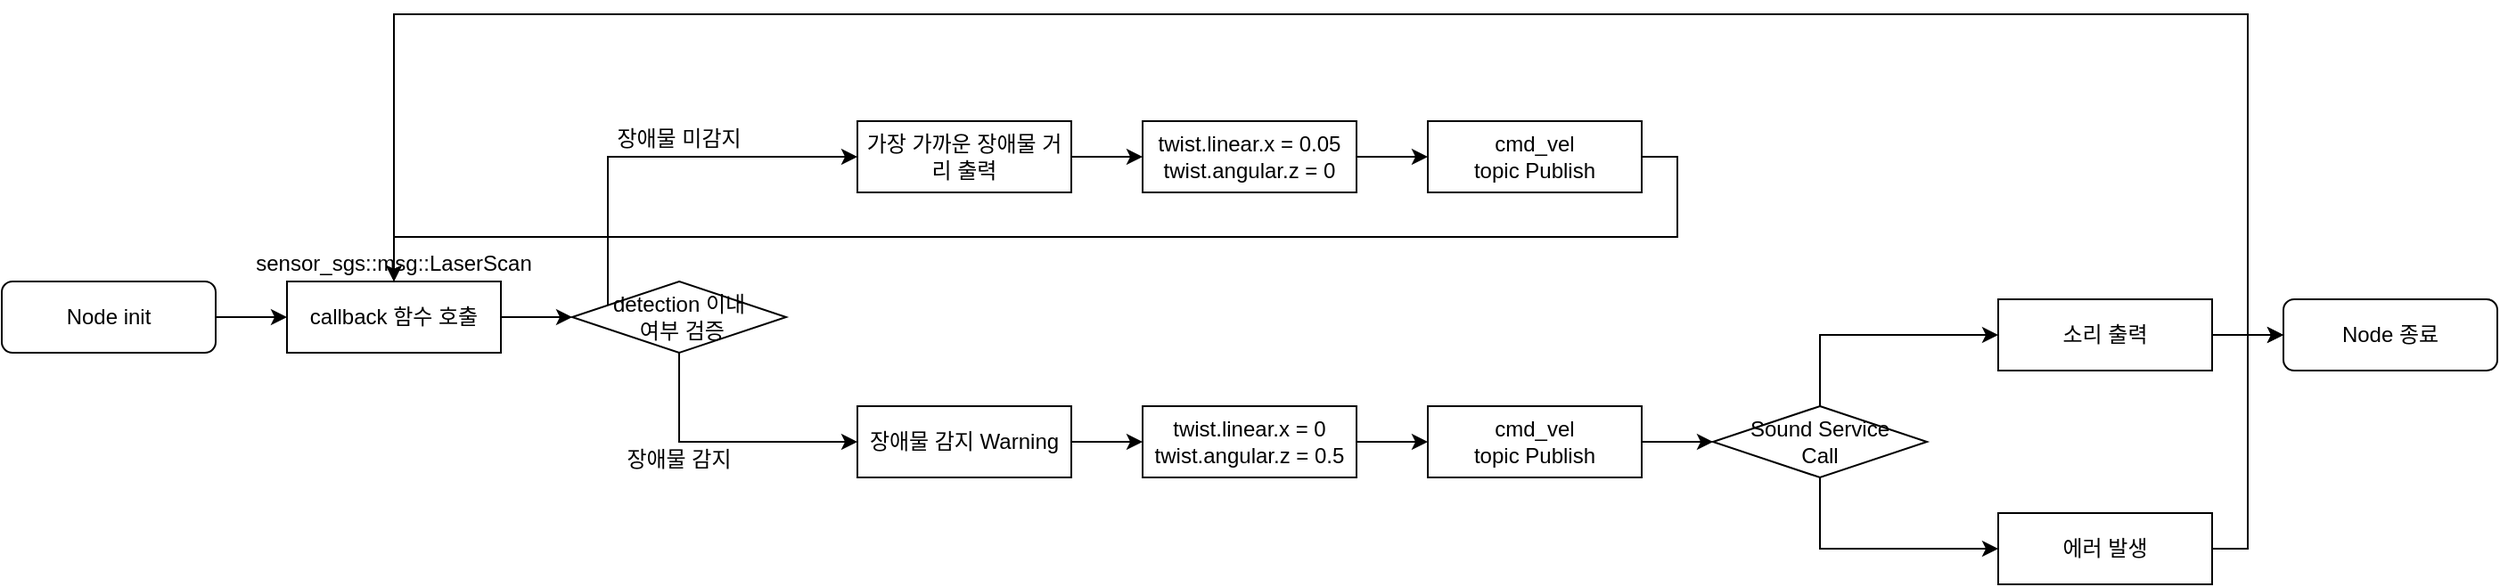 <mxfile version="14.8.1" type="github">
  <diagram id="7cdttQMz0yRj0_2BEPdo" name="Page-1">
    <mxGraphModel dx="1614" dy="894" grid="1" gridSize="10" guides="1" tooltips="1" connect="1" arrows="1" fold="1" page="1" pageScale="1" pageWidth="1169" pageHeight="827" math="0" shadow="0">
      <root>
        <mxCell id="0" />
        <mxCell id="1" parent="0" />
        <mxCell id="vLN712CM1D1ijUdAY7gM-2" value="Node init" style="rounded=1;whiteSpace=wrap;html=1;" vertex="1" parent="1">
          <mxGeometry x="10" y="300" width="120" height="40" as="geometry" />
        </mxCell>
        <mxCell id="vLN712CM1D1ijUdAY7gM-3" value="callback 함수 호출" style="rounded=0;whiteSpace=wrap;html=1;" vertex="1" parent="1">
          <mxGeometry x="170" y="300" width="120" height="40" as="geometry" />
        </mxCell>
        <mxCell id="vLN712CM1D1ijUdAY7gM-4" style="edgeStyle=orthogonalEdgeStyle;rounded=0;orthogonalLoop=1;jettySize=auto;html=1;exitX=1;exitY=0.5;exitDx=0;exitDy=0;" edge="1" parent="1" source="vLN712CM1D1ijUdAY7gM-2" target="vLN712CM1D1ijUdAY7gM-3">
          <mxGeometry x="10" y="150" as="geometry" />
        </mxCell>
        <mxCell id="vLN712CM1D1ijUdAY7gM-5" value="detection 이내&lt;br&gt;&amp;nbsp;여부 검증" style="rhombus;whiteSpace=wrap;html=1;" vertex="1" parent="1">
          <mxGeometry x="330" y="300" width="120" height="40" as="geometry" />
        </mxCell>
        <mxCell id="vLN712CM1D1ijUdAY7gM-6" style="edgeStyle=orthogonalEdgeStyle;rounded=0;orthogonalLoop=1;jettySize=auto;html=1;exitX=1;exitY=0.5;exitDx=0;exitDy=0;" edge="1" parent="1" source="vLN712CM1D1ijUdAY7gM-3" target="vLN712CM1D1ijUdAY7gM-5">
          <mxGeometry x="10" y="150" as="geometry" />
        </mxCell>
        <mxCell id="vLN712CM1D1ijUdAY7gM-26" style="edgeStyle=orthogonalEdgeStyle;rounded=0;orthogonalLoop=1;jettySize=auto;html=1;exitX=1;exitY=0.5;exitDx=0;exitDy=0;" edge="1" parent="1" source="vLN712CM1D1ijUdAY7gM-7" target="vLN712CM1D1ijUdAY7gM-25">
          <mxGeometry relative="1" as="geometry" />
        </mxCell>
        <mxCell id="vLN712CM1D1ijUdAY7gM-8" style="edgeStyle=orthogonalEdgeStyle;rounded=0;orthogonalLoop=1;jettySize=auto;html=1;entryX=0;entryY=0.5;entryDx=0;entryDy=0;" edge="1" parent="1" source="vLN712CM1D1ijUdAY7gM-5" target="vLN712CM1D1ijUdAY7gM-7">
          <mxGeometry x="10" y="150" as="geometry">
            <Array as="points">
              <mxPoint x="350" y="230" />
            </Array>
          </mxGeometry>
        </mxCell>
        <mxCell id="vLN712CM1D1ijUdAY7gM-30" style="edgeStyle=orthogonalEdgeStyle;rounded=0;orthogonalLoop=1;jettySize=auto;html=1;exitX=1;exitY=0.5;exitDx=0;exitDy=0;" edge="1" parent="1" source="vLN712CM1D1ijUdAY7gM-9" target="vLN712CM1D1ijUdAY7gM-29">
          <mxGeometry relative="1" as="geometry" />
        </mxCell>
        <mxCell id="vLN712CM1D1ijUdAY7gM-10" style="edgeStyle=orthogonalEdgeStyle;rounded=0;orthogonalLoop=1;jettySize=auto;html=1;exitX=0.5;exitY=1;exitDx=0;exitDy=0;entryX=0;entryY=0.5;entryDx=0;entryDy=0;" edge="1" parent="1" source="vLN712CM1D1ijUdAY7gM-5" target="vLN712CM1D1ijUdAY7gM-9">
          <mxGeometry x="10" y="150" as="geometry" />
        </mxCell>
        <mxCell id="vLN712CM1D1ijUdAY7gM-11" value="Sound Service&lt;br&gt;Call" style="rhombus;whiteSpace=wrap;html=1;" vertex="1" parent="1">
          <mxGeometry x="970" y="370" width="120" height="40" as="geometry" />
        </mxCell>
        <mxCell id="vLN712CM1D1ijUdAY7gM-14" style="edgeStyle=orthogonalEdgeStyle;rounded=0;orthogonalLoop=1;jettySize=auto;html=1;exitX=0.5;exitY=0;exitDx=0;exitDy=0;entryX=0;entryY=0.5;entryDx=0;entryDy=0;" edge="1" parent="1" source="vLN712CM1D1ijUdAY7gM-11" target="vLN712CM1D1ijUdAY7gM-13">
          <mxGeometry x="60" y="150" as="geometry" />
        </mxCell>
        <mxCell id="vLN712CM1D1ijUdAY7gM-16" value="Node 종료" style="rounded=1;whiteSpace=wrap;html=1;" vertex="1" parent="1">
          <mxGeometry x="1290" y="310" width="120" height="40" as="geometry" />
        </mxCell>
        <mxCell id="vLN712CM1D1ijUdAY7gM-17" style="edgeStyle=orthogonalEdgeStyle;rounded=0;orthogonalLoop=1;jettySize=auto;html=1;exitX=1;exitY=0.5;exitDx=0;exitDy=0;" edge="1" parent="1" source="vLN712CM1D1ijUdAY7gM-13" target="vLN712CM1D1ijUdAY7gM-16">
          <mxGeometry x="60" y="150" as="geometry" />
        </mxCell>
        <mxCell id="vLN712CM1D1ijUdAY7gM-18" style="edgeStyle=orthogonalEdgeStyle;rounded=0;orthogonalLoop=1;jettySize=auto;html=1;exitX=1;exitY=0.5;exitDx=0;exitDy=0;entryX=0;entryY=0.5;entryDx=0;entryDy=0;" edge="1" parent="1" source="vLN712CM1D1ijUdAY7gM-15" target="vLN712CM1D1ijUdAY7gM-16">
          <mxGeometry x="60" y="150" as="geometry" />
        </mxCell>
        <mxCell id="vLN712CM1D1ijUdAY7gM-21" value="장애물 미감지" style="text;html=1;strokeColor=none;fillColor=none;align=center;verticalAlign=middle;whiteSpace=wrap;rounded=0;" vertex="1" parent="1">
          <mxGeometry x="350" y="210" width="80" height="20" as="geometry" />
        </mxCell>
        <mxCell id="vLN712CM1D1ijUdAY7gM-22" value="장애물 감지" style="text;html=1;strokeColor=none;fillColor=none;align=center;verticalAlign=middle;whiteSpace=wrap;rounded=0;" vertex="1" parent="1">
          <mxGeometry x="350" y="390" width="80" height="20" as="geometry" />
        </mxCell>
        <mxCell id="vLN712CM1D1ijUdAY7gM-23" style="edgeStyle=orthogonalEdgeStyle;rounded=0;orthogonalLoop=1;jettySize=auto;html=1;exitX=1;exitY=0.5;exitDx=0;exitDy=0;entryX=0.5;entryY=1;entryDx=0;entryDy=0;" edge="1" parent="1" source="vLN712CM1D1ijUdAY7gM-13">
          <mxGeometry x="10" y="150" as="geometry">
            <Array as="points">
              <mxPoint x="1270" y="330" />
              <mxPoint x="1270" y="150" />
              <mxPoint x="230" y="150" />
            </Array>
            <mxPoint x="230" y="300" as="targetPoint" />
          </mxGeometry>
        </mxCell>
        <mxCell id="vLN712CM1D1ijUdAY7gM-24" style="edgeStyle=orthogonalEdgeStyle;rounded=0;orthogonalLoop=1;jettySize=auto;html=1;exitX=0.5;exitY=1;exitDx=0;exitDy=0;entryX=0;entryY=0.5;entryDx=0;entryDy=0;" edge="1" parent="1" source="vLN712CM1D1ijUdAY7gM-11" target="vLN712CM1D1ijUdAY7gM-15">
          <mxGeometry x="60" y="150" as="geometry">
            <mxPoint x="710" y="380" as="sourcePoint" />
            <mxPoint x="790" y="340" as="targetPoint" />
          </mxGeometry>
        </mxCell>
        <mxCell id="vLN712CM1D1ijUdAY7gM-32" style="edgeStyle=orthogonalEdgeStyle;rounded=0;orthogonalLoop=1;jettySize=auto;html=1;exitX=1;exitY=0.5;exitDx=0;exitDy=0;" edge="1" parent="1" source="vLN712CM1D1ijUdAY7gM-28" target="vLN712CM1D1ijUdAY7gM-11">
          <mxGeometry relative="1" as="geometry" />
        </mxCell>
        <mxCell id="vLN712CM1D1ijUdAY7gM-31" style="edgeStyle=orthogonalEdgeStyle;rounded=0;orthogonalLoop=1;jettySize=auto;html=1;entryX=0;entryY=0.5;entryDx=0;entryDy=0;" edge="1" parent="1" source="vLN712CM1D1ijUdAY7gM-29" target="vLN712CM1D1ijUdAY7gM-28">
          <mxGeometry relative="1" as="geometry" />
        </mxCell>
        <mxCell id="vLN712CM1D1ijUdAY7gM-33" value="" style="group" vertex="1" connectable="0" parent="1">
          <mxGeometry x="490" y="210" width="120" height="200" as="geometry" />
        </mxCell>
        <mxCell id="vLN712CM1D1ijUdAY7gM-7" value="가장 가까운 장애물 거리 출력" style="rounded=0;whiteSpace=wrap;html=1;" vertex="1" parent="vLN712CM1D1ijUdAY7gM-33">
          <mxGeometry width="120" height="40" as="geometry" />
        </mxCell>
        <mxCell id="vLN712CM1D1ijUdAY7gM-9" value="장애물 감지 Warning" style="rounded=0;whiteSpace=wrap;html=1;" vertex="1" parent="vLN712CM1D1ijUdAY7gM-33">
          <mxGeometry y="160" width="120" height="40" as="geometry" />
        </mxCell>
        <mxCell id="vLN712CM1D1ijUdAY7gM-34" value="" style="group" vertex="1" connectable="0" parent="1">
          <mxGeometry x="650" y="210" width="120" height="200" as="geometry" />
        </mxCell>
        <mxCell id="vLN712CM1D1ijUdAY7gM-25" value="twist.linear.x = 0.05&lt;br&gt;twist.angular.z = 0" style="rounded=0;whiteSpace=wrap;html=1;" vertex="1" parent="vLN712CM1D1ijUdAY7gM-34">
          <mxGeometry width="120" height="40" as="geometry" />
        </mxCell>
        <mxCell id="vLN712CM1D1ijUdAY7gM-29" value="twist.linear.x = 0&lt;br&gt;twist.angular.z = 0.5" style="rounded=0;whiteSpace=wrap;html=1;" vertex="1" parent="vLN712CM1D1ijUdAY7gM-34">
          <mxGeometry y="160" width="120" height="40" as="geometry" />
        </mxCell>
        <mxCell id="vLN712CM1D1ijUdAY7gM-35" value="" style="group" vertex="1" connectable="0" parent="1">
          <mxGeometry x="810" y="210" width="120" height="200" as="geometry" />
        </mxCell>
        <mxCell id="vLN712CM1D1ijUdAY7gM-27" value="cmd_vel&lt;br&gt;topic Publish" style="rounded=0;whiteSpace=wrap;html=1;" vertex="1" parent="vLN712CM1D1ijUdAY7gM-35">
          <mxGeometry width="120" height="40" as="geometry" />
        </mxCell>
        <mxCell id="vLN712CM1D1ijUdAY7gM-28" value="cmd_vel&lt;br&gt;topic Publish" style="rounded=0;whiteSpace=wrap;html=1;" vertex="1" parent="vLN712CM1D1ijUdAY7gM-35">
          <mxGeometry y="160" width="120" height="40" as="geometry" />
        </mxCell>
        <mxCell id="vLN712CM1D1ijUdAY7gM-36" value="" style="group" vertex="1" connectable="0" parent="1">
          <mxGeometry x="1130" y="310" width="120" height="160" as="geometry" />
        </mxCell>
        <mxCell id="vLN712CM1D1ijUdAY7gM-13" value="소리 출력" style="rounded=0;whiteSpace=wrap;html=1;" vertex="1" parent="vLN712CM1D1ijUdAY7gM-36">
          <mxGeometry width="120" height="40" as="geometry" />
        </mxCell>
        <mxCell id="vLN712CM1D1ijUdAY7gM-15" value="에러 발생" style="rounded=0;whiteSpace=wrap;html=1;" vertex="1" parent="vLN712CM1D1ijUdAY7gM-36">
          <mxGeometry y="120" width="120" height="40" as="geometry" />
        </mxCell>
        <mxCell id="vLN712CM1D1ijUdAY7gM-37" style="edgeStyle=orthogonalEdgeStyle;rounded=0;orthogonalLoop=1;jettySize=auto;html=1;exitX=1;exitY=0.5;exitDx=0;exitDy=0;entryX=0;entryY=0.5;entryDx=0;entryDy=0;" edge="1" parent="1" source="vLN712CM1D1ijUdAY7gM-25" target="vLN712CM1D1ijUdAY7gM-27">
          <mxGeometry relative="1" as="geometry" />
        </mxCell>
        <mxCell id="vLN712CM1D1ijUdAY7gM-38" style="edgeStyle=orthogonalEdgeStyle;rounded=0;orthogonalLoop=1;jettySize=auto;html=1;exitX=1;exitY=0.5;exitDx=0;exitDy=0;" edge="1" parent="1" source="vLN712CM1D1ijUdAY7gM-27" target="vLN712CM1D1ijUdAY7gM-3">
          <mxGeometry relative="1" as="geometry" />
        </mxCell>
        <mxCell id="vLN712CM1D1ijUdAY7gM-41" value="sensor_sgs::msg::LaserScan" style="text;html=1;strokeColor=none;fillColor=none;align=center;verticalAlign=middle;whiteSpace=wrap;rounded=0;" vertex="1" parent="1">
          <mxGeometry x="210" y="280" width="40" height="20" as="geometry" />
        </mxCell>
      </root>
    </mxGraphModel>
  </diagram>
</mxfile>
